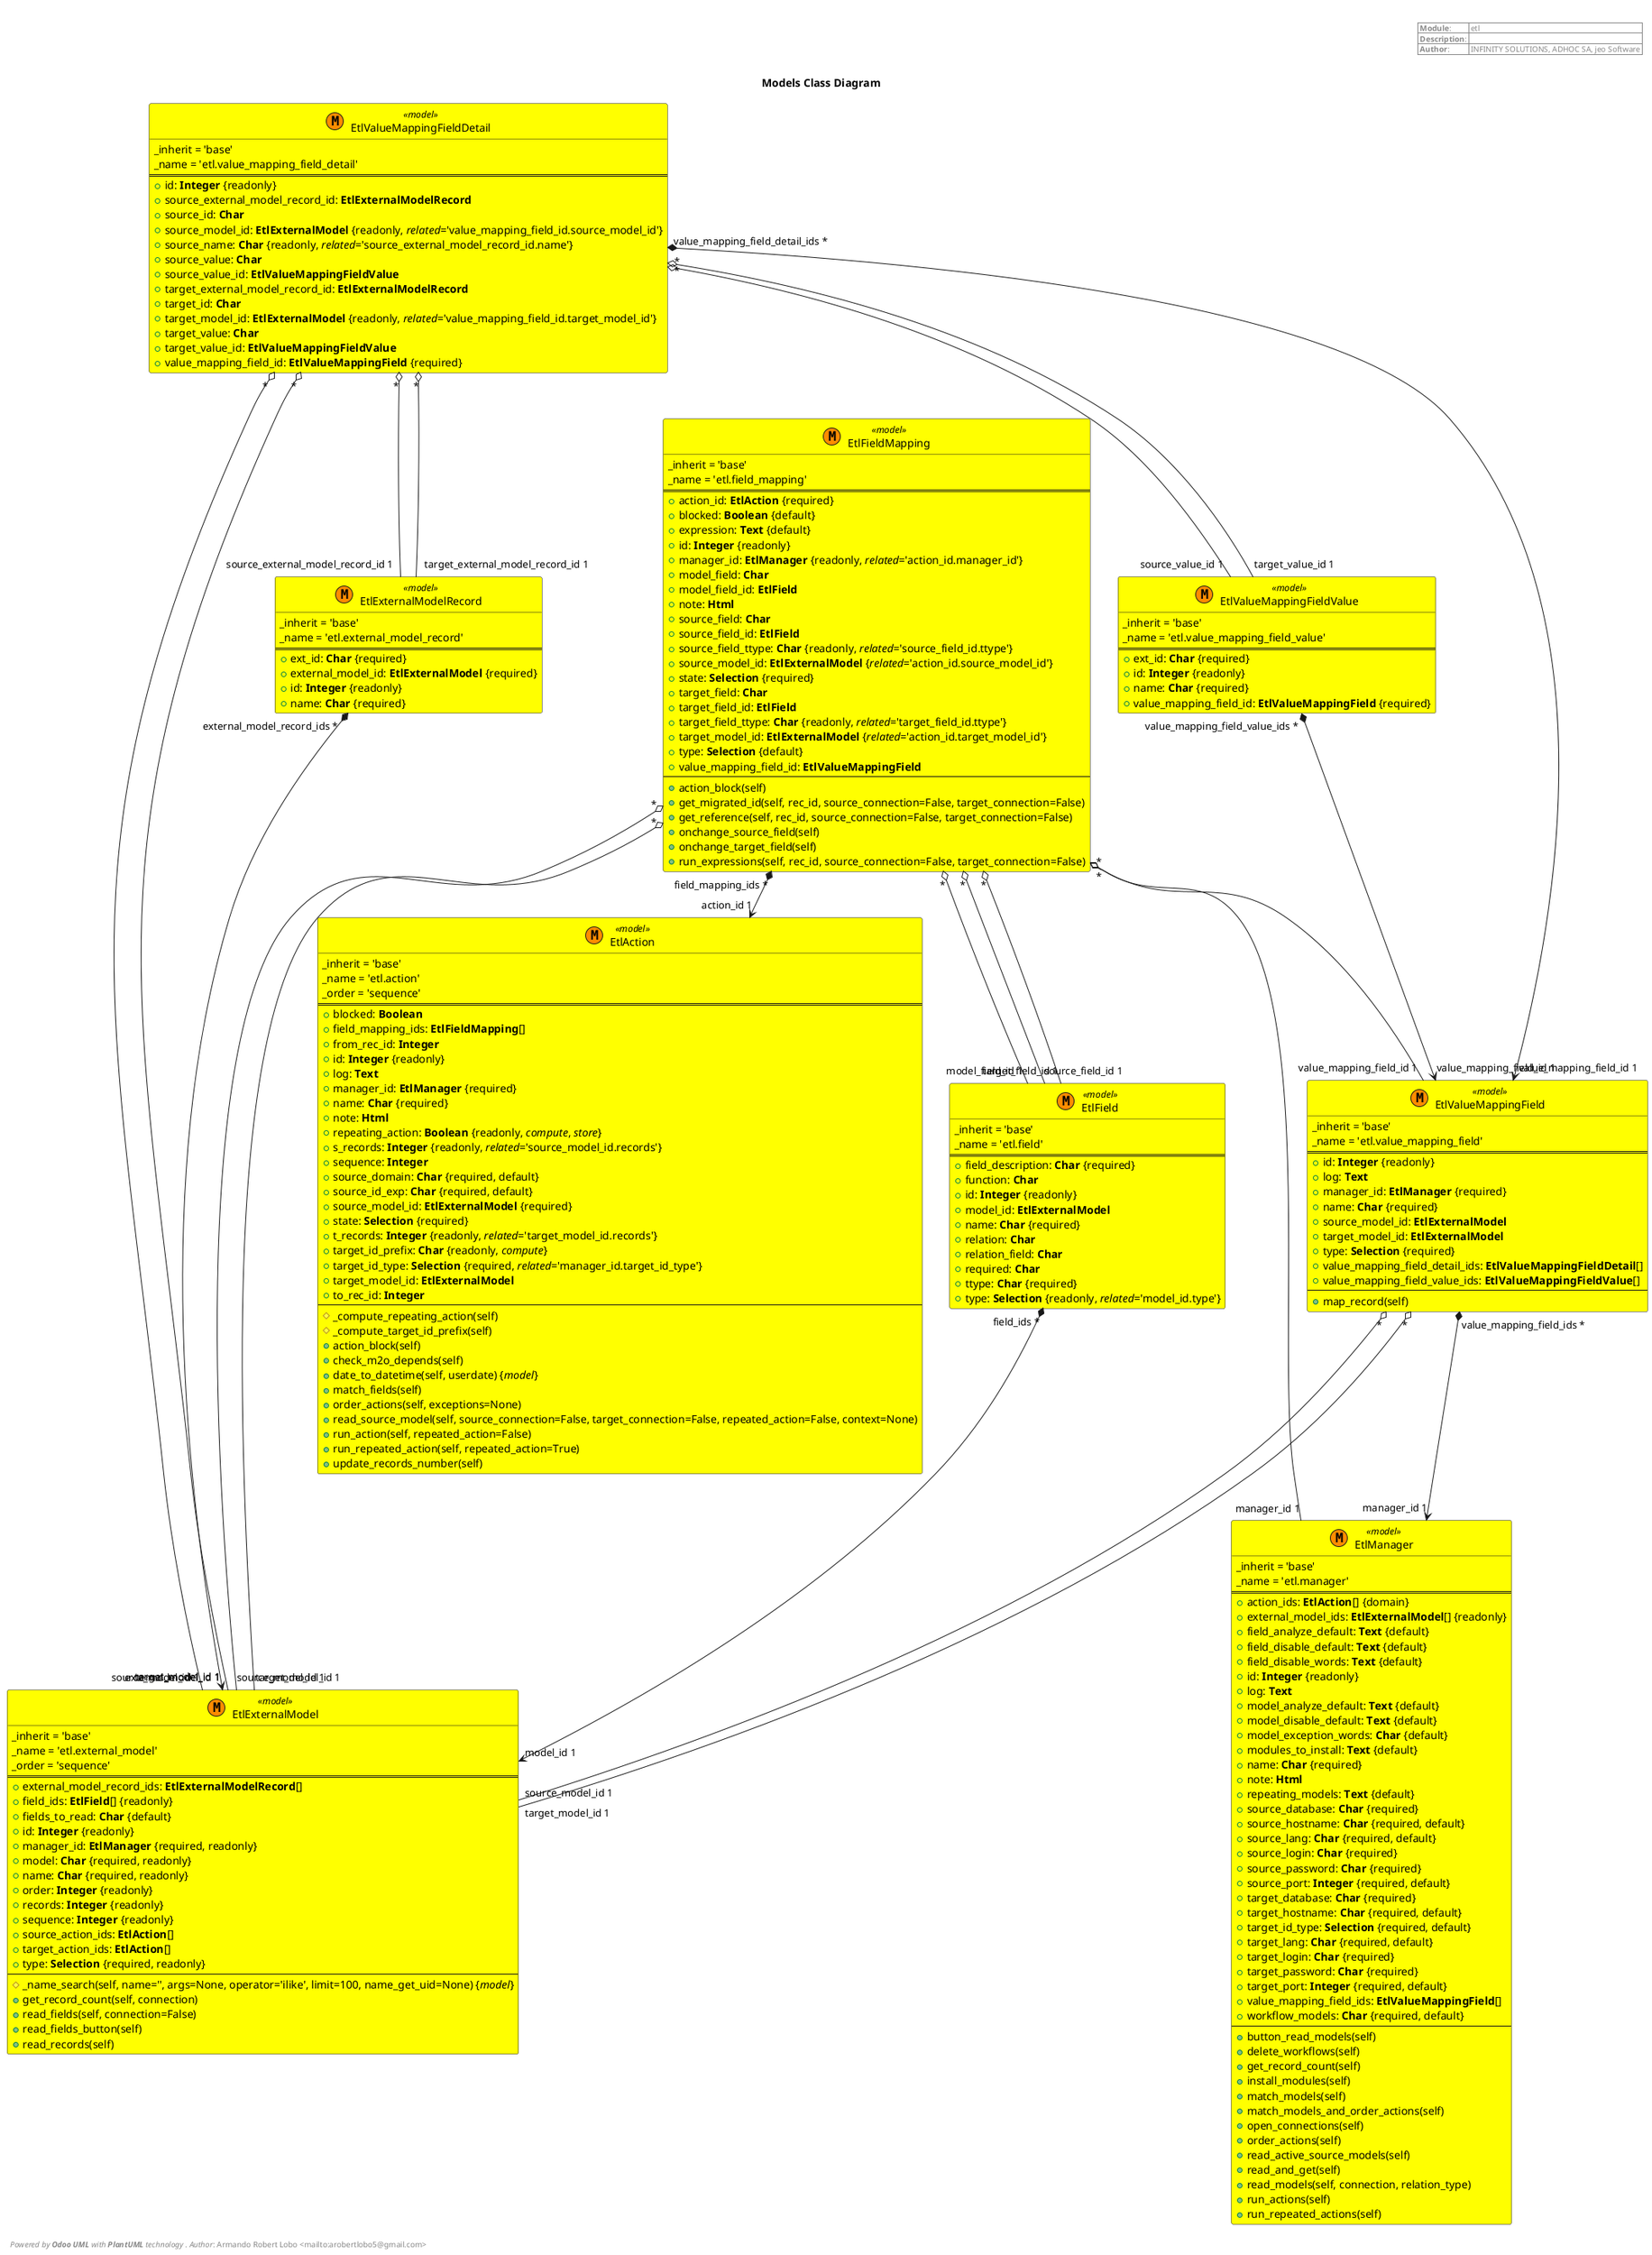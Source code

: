 @startuml
title Models Class Diagram

right header


| **Module**: | etl |
| **Description**: |  |
| **Author**: | INFINITY SOLUTIONS, ADHOC SA, jeo Software |

endheader

class "EtlAction" as etl_etl_action <<(M, Darkorange) model>> #Yellow {
	_inherit = 'base'
	_name = 'etl.action'
	_order = 'sequence'
	==
	+ blocked: **Boolean**
	+ field_mapping_ids: **EtlFieldMapping**[]
	+ from_rec_id: **Integer**
	+ id: **Integer** {readonly}
	+ log: **Text**
	+ manager_id: **EtlManager** {required}
	+ name: **Char** {required}
	+ note: **Html**
	+ repeating_action: **Boolean** {readonly, //compute//, //store//}
	+ s_records: **Integer** {readonly, //related//='source_model_id.records'}
	+ sequence: **Integer**
	+ source_domain: **Char** {required, default}
	+ source_id_exp: **Char** {required, default}
	+ source_model_id: **EtlExternalModel** {required}
	+ state: **Selection** {required}
	+ t_records: **Integer** {readonly, //related//='target_model_id.records'}
	+ target_id_prefix: **Char** {readonly, //compute//}
	+ target_id_type: **Selection** {required, //related//='manager_id.target_id_type'}
	+ target_model_id: **EtlExternalModel**
	+ to_rec_id: **Integer**
	--
	# _compute_repeating_action(self)
	# _compute_target_id_prefix(self)
	+ action_block(self)
	+ check_m2o_depends(self)
	+ date_to_datetime(self, userdate) {//model//}
	+ match_fields(self)
	+ order_actions(self, exceptions=None)
	+ read_source_model(self, source_connection=False, target_connection=False, repeated_action=False, context=None)
	+ run_action(self, repeated_action=False)
	+ run_repeated_action(self, repeated_action=True)
	+ update_records_number(self)
	}
class "EtlExternalModel" as etl_etl_external_model <<(M, Darkorange) model>> #Yellow {
	_inherit = 'base'
	_name = 'etl.external_model'
	_order = 'sequence'
	==
	+ external_model_record_ids: **EtlExternalModelRecord**[]
	+ field_ids: **EtlField**[] {readonly}
	+ fields_to_read: **Char** {default}
	+ id: **Integer** {readonly}
	+ manager_id: **EtlManager** {required, readonly}
	+ model: **Char** {required, readonly}
	+ name: **Char** {required, readonly}
	+ order: **Integer** {readonly}
	+ records: **Integer** {readonly}
	+ sequence: **Integer** {readonly}
	+ source_action_ids: **EtlAction**[]
	+ target_action_ids: **EtlAction**[]
	+ type: **Selection** {required, readonly}
	--
	# _name_search(self, name='', args=None, operator='ilike', limit=100, name_get_uid=None) {//model//}
	+ get_record_count(self, connection)
	+ read_fields(self, connection=False)
	+ read_fields_button(self)
	+ read_records(self)
	}
class "EtlExternalModelRecord" as etl_etl_external_model_record <<(M, Darkorange) model>> #Yellow {
	_inherit = 'base'
	_name = 'etl.external_model_record'
	==
	+ ext_id: **Char** {required}
	+ external_model_id: **EtlExternalModel** {required}
	+ id: **Integer** {readonly}
	+ name: **Char** {required}
	}
class "EtlField" as etl_etl_field <<(M, Darkorange) model>> #Yellow {
	_inherit = 'base'
	_name = 'etl.field'
	==
	+ field_description: **Char** {required}
	+ function: **Char**
	+ id: **Integer** {readonly}
	+ model_id: **EtlExternalModel**
	+ name: **Char** {required}
	+ relation: **Char**
	+ relation_field: **Char**
	+ required: **Char**
	+ ttype: **Char** {required}
	+ type: **Selection** {readonly, //related//='model_id.type'}
	}
class "EtlFieldMapping" as etl_etl_field_mapping <<(M, Darkorange) model>> #Yellow {
	_inherit = 'base'
	_name = 'etl.field_mapping'
	==
	+ action_id: **EtlAction** {required}
	+ blocked: **Boolean** {default}
	+ expression: **Text** {default}
	+ id: **Integer** {readonly}
	+ manager_id: **EtlManager** {readonly, //related//='action_id.manager_id'}
	+ model_field: **Char**
	+ model_field_id: **EtlField**
	+ note: **Html**
	+ source_field: **Char**
	+ source_field_id: **EtlField**
	+ source_field_ttype: **Char** {readonly, //related//='source_field_id.ttype'}
	+ source_model_id: **EtlExternalModel** {//related//='action_id.source_model_id'}
	+ state: **Selection** {required}
	+ target_field: **Char**
	+ target_field_id: **EtlField**
	+ target_field_ttype: **Char** {readonly, //related//='target_field_id.ttype'}
	+ target_model_id: **EtlExternalModel** {//related//='action_id.target_model_id'}
	+ type: **Selection** {default}
	+ value_mapping_field_id: **EtlValueMappingField**
	--
	+ action_block(self)
	+ get_migrated_id(self, rec_id, source_connection=False, target_connection=False)
	+ get_reference(self, rec_id, source_connection=False, target_connection=False)
	+ onchange_source_field(self)
	+ onchange_target_field(self)
	+ run_expressions(self, rec_id, source_connection=False, target_connection=False)
	}
class "EtlManager" as etl_etl_manager <<(M, Darkorange) model>> #Yellow {
	_inherit = 'base'
	_name = 'etl.manager'
	==
	+ action_ids: **EtlAction**[] {domain}
	+ external_model_ids: **EtlExternalModel**[] {readonly}
	+ field_analyze_default: **Text** {default}
	+ field_disable_default: **Text** {default}
	+ field_disable_words: **Text** {default}
	+ id: **Integer** {readonly}
	+ log: **Text**
	+ model_analyze_default: **Text** {default}
	+ model_disable_default: **Text** {default}
	+ model_exception_words: **Char** {default}
	+ modules_to_install: **Text** {default}
	+ name: **Char** {required}
	+ note: **Html**
	+ repeating_models: **Text** {default}
	+ source_database: **Char** {required}
	+ source_hostname: **Char** {required, default}
	+ source_lang: **Char** {required, default}
	+ source_login: **Char** {required}
	+ source_password: **Char** {required}
	+ source_port: **Integer** {required, default}
	+ target_database: **Char** {required}
	+ target_hostname: **Char** {required, default}
	+ target_id_type: **Selection** {required, default}
	+ target_lang: **Char** {required, default}
	+ target_login: **Char** {required}
	+ target_password: **Char** {required}
	+ target_port: **Integer** {required, default}
	+ value_mapping_field_ids: **EtlValueMappingField**[]
	+ workflow_models: **Char** {required, default}
	--
	+ button_read_models(self)
	+ delete_workflows(self)
	+ get_record_count(self)
	+ install_modules(self)
	+ match_models(self)
	+ match_models_and_order_actions(self)
	+ open_connections(self)
	+ order_actions(self)
	+ read_active_source_models(self)
	+ read_and_get(self)
	+ read_models(self, connection, relation_type)
	+ run_actions(self)
	+ run_repeated_actions(self)
	}
class "EtlValueMappingField" as etl_etl_value_mapping_field <<(M, Darkorange) model>> #Yellow {
	_inherit = 'base'
	_name = 'etl.value_mapping_field'
	==
	+ id: **Integer** {readonly}
	+ log: **Text**
	+ manager_id: **EtlManager** {required}
	+ name: **Char** {required}
	+ source_model_id: **EtlExternalModel**
	+ target_model_id: **EtlExternalModel**
	+ type: **Selection** {required}
	+ value_mapping_field_detail_ids: **EtlValueMappingFieldDetail**[]
	+ value_mapping_field_value_ids: **EtlValueMappingFieldValue**[]
	--
	+ map_record(self)
	}
class "EtlValueMappingFieldDetail" as etl_etl_value_mapping_field_detail <<(M, Darkorange) model>> #Yellow {
	_inherit = 'base'
	_name = 'etl.value_mapping_field_detail'
	==
	+ id: **Integer** {readonly}
	+ source_external_model_record_id: **EtlExternalModelRecord**
	+ source_id: **Char**
	+ source_model_id: **EtlExternalModel** {readonly, //related//='value_mapping_field_id.source_model_id'}
	+ source_name: **Char** {readonly, //related//='source_external_model_record_id.name'}
	+ source_value: **Char**
	+ source_value_id: **EtlValueMappingFieldValue**
	+ target_external_model_record_id: **EtlExternalModelRecord**
	+ target_id: **Char**
	+ target_model_id: **EtlExternalModel** {readonly, //related//='value_mapping_field_id.target_model_id'}
	+ target_value: **Char**
	+ target_value_id: **EtlValueMappingFieldValue**
	+ value_mapping_field_id: **EtlValueMappingField** {required}
	}
class "EtlValueMappingFieldValue" as etl_etl_value_mapping_field_value <<(M, Darkorange) model>> #Yellow {
	_inherit = 'base'
	_name = 'etl.value_mapping_field_value'
	==
	+ ext_id: **Char** {required}
	+ id: **Integer** {readonly}
	+ name: **Char** {required}
	+ value_mapping_field_id: **EtlValueMappingField** {required}
	}
etl_etl_external_model_record "external_model_record_ids *" *--> "external_model_id 1" etl_etl_external_model
etl_etl_field "field_ids *" *--> "model_id 1" etl_etl_external_model
etl_etl_field_mapping "field_mapping_ids *" *--> "action_id 1" etl_etl_action
etl_etl_field_mapping "*" o-- "manager_id 1" etl_etl_manager
etl_etl_field_mapping "*" o-- "model_field_id 1" etl_etl_field
etl_etl_field_mapping "*" o-- "source_field_id 1" etl_etl_field
etl_etl_field_mapping "*" o-- "source_model_id 1" etl_etl_external_model
etl_etl_field_mapping "*" o-- "target_field_id 1" etl_etl_field
etl_etl_field_mapping "*" o-- "target_model_id 1" etl_etl_external_model
etl_etl_field_mapping "*" o-- "value_mapping_field_id 1" etl_etl_value_mapping_field
etl_etl_value_mapping_field "value_mapping_field_ids *" *--> "manager_id 1" etl_etl_manager
etl_etl_value_mapping_field "*" o-- "source_model_id 1" etl_etl_external_model
etl_etl_value_mapping_field "*" o-- "target_model_id 1" etl_etl_external_model
etl_etl_value_mapping_field_detail "*" o-- "source_external_model_record_id 1" etl_etl_external_model_record
etl_etl_value_mapping_field_detail "*" o-- "source_model_id 1" etl_etl_external_model
etl_etl_value_mapping_field_detail "*" o-- "source_value_id 1" etl_etl_value_mapping_field_value
etl_etl_value_mapping_field_detail "*" o-- "target_external_model_record_id 1" etl_etl_external_model_record
etl_etl_value_mapping_field_detail "*" o-- "target_model_id 1" etl_etl_external_model
etl_etl_value_mapping_field_detail "*" o-- "target_value_id 1" etl_etl_value_mapping_field_value
etl_etl_value_mapping_field_detail "value_mapping_field_detail_ids *" *--> "value_mapping_field_id 1" etl_etl_value_mapping_field
etl_etl_value_mapping_field_value "value_mapping_field_value_ids *" *--> "value_mapping_field_id 1" etl_etl_value_mapping_field
left footer

 		//     Powered by **Odoo UML** with **PlantUML** technology// . //Author//: Armando Robert Lobo <mailto:arobertlobo5@gmail.com>
endfooter
hide empty members
@enduml

